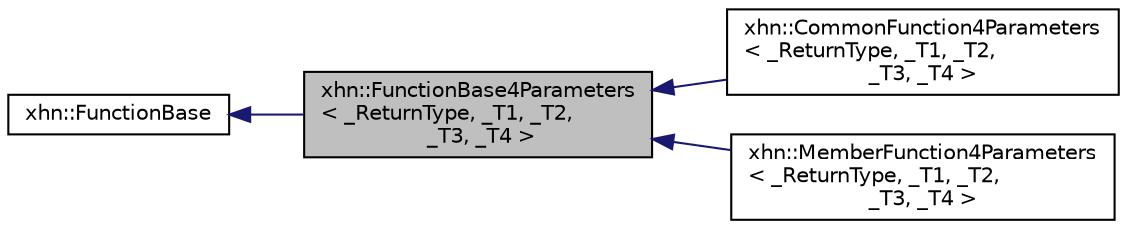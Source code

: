 digraph "xhn::FunctionBase4Parameters&lt; _ReturnType, _T1, _T2, _T3, _T4 &gt;"
{
  edge [fontname="Helvetica",fontsize="10",labelfontname="Helvetica",labelfontsize="10"];
  node [fontname="Helvetica",fontsize="10",shape=record];
  rankdir="LR";
  Node1 [label="xhn::FunctionBase4Parameters\l\< _ReturnType, _T1, _T2,\l _T3, _T4 \>",height=0.2,width=0.4,color="black", fillcolor="grey75", style="filled", fontcolor="black"];
  Node2 -> Node1 [dir="back",color="midnightblue",fontsize="10",style="solid",fontname="Helvetica"];
  Node2 [label="xhn::FunctionBase",height=0.2,width=0.4,color="black", fillcolor="white", style="filled",URL="$classxhn_1_1_function_base.html"];
  Node1 -> Node3 [dir="back",color="midnightblue",fontsize="10",style="solid",fontname="Helvetica"];
  Node3 [label="xhn::CommonFunction4Parameters\l\< _ReturnType, _T1, _T2, \l_T3, _T4 \>",height=0.2,width=0.4,color="black", fillcolor="white", style="filled",URL="$classxhn_1_1_common_function4_parameters.html"];
  Node1 -> Node4 [dir="back",color="midnightblue",fontsize="10",style="solid",fontname="Helvetica"];
  Node4 [label="xhn::MemberFunction4Parameters\l\< _ReturnType, _T1, _T2, \l_T3, _T4 \>",height=0.2,width=0.4,color="black", fillcolor="white", style="filled",URL="$classxhn_1_1_member_function4_parameters.html"];
}

